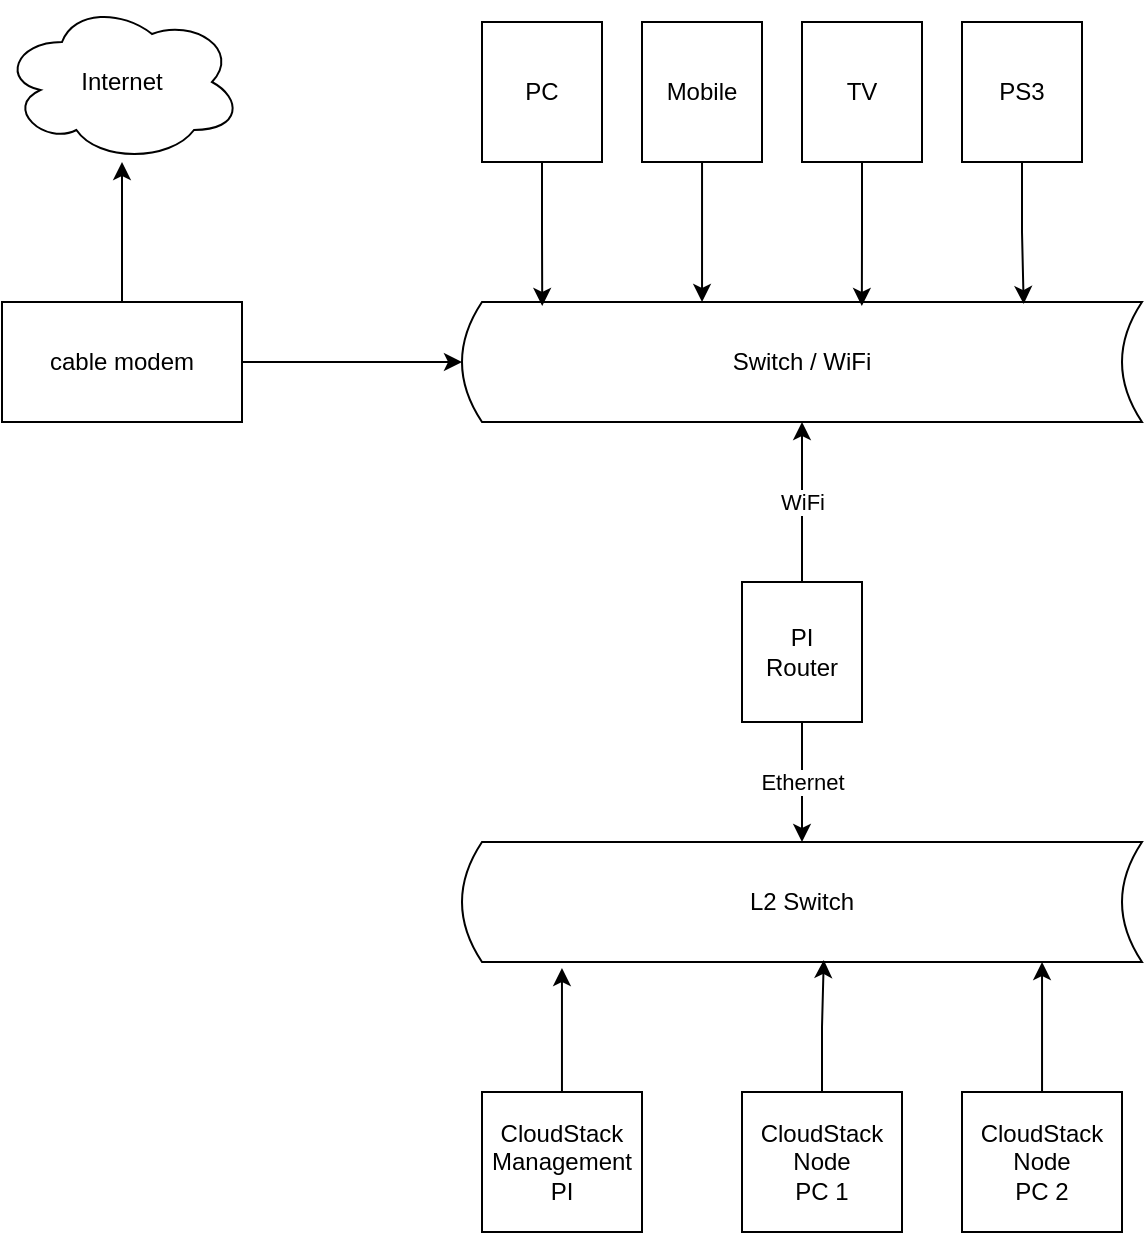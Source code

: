 <mxfile version="20.2.5" type="github">
  <diagram id="CX5lCBe5LM3Lo2Z-0TtP" name="Seite-1">
    <mxGraphModel dx="870" dy="669" grid="1" gridSize="10" guides="1" tooltips="1" connect="1" arrows="1" fold="1" page="1" pageScale="1" pageWidth="827" pageHeight="1169" math="0" shadow="0">
      <root>
        <mxCell id="0" />
        <mxCell id="1" parent="0" />
        <mxCell id="B9oCBAkTF9d_TvBwaNAW-6" style="edgeStyle=orthogonalEdgeStyle;rounded=0;orthogonalLoop=1;jettySize=auto;html=1;" edge="1" parent="1" source="B9oCBAkTF9d_TvBwaNAW-4" target="B9oCBAkTF9d_TvBwaNAW-5">
          <mxGeometry relative="1" as="geometry" />
        </mxCell>
        <mxCell id="B9oCBAkTF9d_TvBwaNAW-8" style="edgeStyle=orthogonalEdgeStyle;rounded=0;orthogonalLoop=1;jettySize=auto;html=1;" edge="1" parent="1" source="B9oCBAkTF9d_TvBwaNAW-4" target="B9oCBAkTF9d_TvBwaNAW-7">
          <mxGeometry relative="1" as="geometry" />
        </mxCell>
        <mxCell id="B9oCBAkTF9d_TvBwaNAW-4" value="&lt;div&gt;cable modem&lt;/div&gt;" style="rounded=0;whiteSpace=wrap;html=1;" vertex="1" parent="1">
          <mxGeometry x="130" y="190" width="120" height="60" as="geometry" />
        </mxCell>
        <mxCell id="B9oCBAkTF9d_TvBwaNAW-5" value="Internet" style="ellipse;shape=cloud;whiteSpace=wrap;html=1;" vertex="1" parent="1">
          <mxGeometry x="130" y="40" width="120" height="80" as="geometry" />
        </mxCell>
        <mxCell id="B9oCBAkTF9d_TvBwaNAW-7" value="Switch / WiFi" style="shape=dataStorage;whiteSpace=wrap;html=1;fixedSize=1;size=10;" vertex="1" parent="1">
          <mxGeometry x="360" y="190" width="340" height="60" as="geometry" />
        </mxCell>
        <mxCell id="B9oCBAkTF9d_TvBwaNAW-13" style="edgeStyle=orthogonalEdgeStyle;rounded=0;orthogonalLoop=1;jettySize=auto;html=1;entryX=0.118;entryY=0.033;entryDx=0;entryDy=0;entryPerimeter=0;" edge="1" parent="1" source="B9oCBAkTF9d_TvBwaNAW-9" target="B9oCBAkTF9d_TvBwaNAW-7">
          <mxGeometry relative="1" as="geometry" />
        </mxCell>
        <mxCell id="B9oCBAkTF9d_TvBwaNAW-9" value="PC" style="rounded=0;whiteSpace=wrap;html=1;" vertex="1" parent="1">
          <mxGeometry x="370" y="50" width="60" height="70" as="geometry" />
        </mxCell>
        <mxCell id="B9oCBAkTF9d_TvBwaNAW-14" style="edgeStyle=orthogonalEdgeStyle;rounded=0;orthogonalLoop=1;jettySize=auto;html=1;entryX=0.353;entryY=0;entryDx=0;entryDy=0;entryPerimeter=0;" edge="1" parent="1" source="B9oCBAkTF9d_TvBwaNAW-10" target="B9oCBAkTF9d_TvBwaNAW-7">
          <mxGeometry relative="1" as="geometry" />
        </mxCell>
        <mxCell id="B9oCBAkTF9d_TvBwaNAW-10" value="Mobile" style="rounded=0;whiteSpace=wrap;html=1;" vertex="1" parent="1">
          <mxGeometry x="450" y="50" width="60" height="70" as="geometry" />
        </mxCell>
        <mxCell id="B9oCBAkTF9d_TvBwaNAW-15" style="edgeStyle=orthogonalEdgeStyle;rounded=0;orthogonalLoop=1;jettySize=auto;html=1;entryX=0.588;entryY=0.033;entryDx=0;entryDy=0;entryPerimeter=0;" edge="1" parent="1" source="B9oCBAkTF9d_TvBwaNAW-11" target="B9oCBAkTF9d_TvBwaNAW-7">
          <mxGeometry relative="1" as="geometry" />
        </mxCell>
        <mxCell id="B9oCBAkTF9d_TvBwaNAW-11" value="TV" style="rounded=0;whiteSpace=wrap;html=1;" vertex="1" parent="1">
          <mxGeometry x="530" y="50" width="60" height="70" as="geometry" />
        </mxCell>
        <mxCell id="B9oCBAkTF9d_TvBwaNAW-16" style="edgeStyle=orthogonalEdgeStyle;rounded=0;orthogonalLoop=1;jettySize=auto;html=1;entryX=0.826;entryY=0.017;entryDx=0;entryDy=0;entryPerimeter=0;" edge="1" parent="1" source="B9oCBAkTF9d_TvBwaNAW-12" target="B9oCBAkTF9d_TvBwaNAW-7">
          <mxGeometry relative="1" as="geometry" />
        </mxCell>
        <mxCell id="B9oCBAkTF9d_TvBwaNAW-12" value="PS3" style="rounded=0;whiteSpace=wrap;html=1;" vertex="1" parent="1">
          <mxGeometry x="610" y="50" width="60" height="70" as="geometry" />
        </mxCell>
        <mxCell id="B9oCBAkTF9d_TvBwaNAW-22" value="WiFi" style="edgeStyle=orthogonalEdgeStyle;rounded=0;orthogonalLoop=1;jettySize=auto;html=1;" edge="1" parent="1" source="B9oCBAkTF9d_TvBwaNAW-21" target="B9oCBAkTF9d_TvBwaNAW-7">
          <mxGeometry relative="1" as="geometry" />
        </mxCell>
        <mxCell id="B9oCBAkTF9d_TvBwaNAW-24" value="Ethernet" style="edgeStyle=orthogonalEdgeStyle;rounded=0;orthogonalLoop=1;jettySize=auto;html=1;exitX=0.5;exitY=1;exitDx=0;exitDy=0;" edge="1" parent="1" source="B9oCBAkTF9d_TvBwaNAW-21" target="B9oCBAkTF9d_TvBwaNAW-23">
          <mxGeometry relative="1" as="geometry" />
        </mxCell>
        <mxCell id="B9oCBAkTF9d_TvBwaNAW-21" value="&lt;div&gt;PI&lt;/div&gt;&lt;div&gt;Router&lt;br&gt;&lt;/div&gt;" style="rounded=0;whiteSpace=wrap;html=1;" vertex="1" parent="1">
          <mxGeometry x="500" y="330" width="60" height="70" as="geometry" />
        </mxCell>
        <mxCell id="B9oCBAkTF9d_TvBwaNAW-23" value="L2 Switch" style="shape=dataStorage;whiteSpace=wrap;html=1;fixedSize=1;size=10;" vertex="1" parent="1">
          <mxGeometry x="360" y="460" width="340" height="60" as="geometry" />
        </mxCell>
        <mxCell id="B9oCBAkTF9d_TvBwaNAW-26" style="edgeStyle=orthogonalEdgeStyle;rounded=0;orthogonalLoop=1;jettySize=auto;html=1;entryX=0.147;entryY=1.05;entryDx=0;entryDy=0;entryPerimeter=0;" edge="1" parent="1" source="B9oCBAkTF9d_TvBwaNAW-25" target="B9oCBAkTF9d_TvBwaNAW-23">
          <mxGeometry relative="1" as="geometry" />
        </mxCell>
        <mxCell id="B9oCBAkTF9d_TvBwaNAW-25" value="&lt;div&gt;CloudStack&lt;/div&gt;&lt;div&gt;Management&lt;/div&gt;&lt;div&gt;PI&lt;br&gt;&lt;/div&gt;" style="rounded=0;whiteSpace=wrap;html=1;" vertex="1" parent="1">
          <mxGeometry x="370" y="585" width="80" height="70" as="geometry" />
        </mxCell>
        <mxCell id="B9oCBAkTF9d_TvBwaNAW-28" style="edgeStyle=orthogonalEdgeStyle;rounded=0;orthogonalLoop=1;jettySize=auto;html=1;entryX=0.532;entryY=0.983;entryDx=0;entryDy=0;entryPerimeter=0;" edge="1" parent="1" source="B9oCBAkTF9d_TvBwaNAW-27" target="B9oCBAkTF9d_TvBwaNAW-23">
          <mxGeometry relative="1" as="geometry" />
        </mxCell>
        <mxCell id="B9oCBAkTF9d_TvBwaNAW-27" value="&lt;div&gt;CloudStack&lt;/div&gt;Node&lt;br&gt;PC 1" style="rounded=0;whiteSpace=wrap;html=1;" vertex="1" parent="1">
          <mxGeometry x="500" y="585" width="80" height="70" as="geometry" />
        </mxCell>
        <mxCell id="B9oCBAkTF9d_TvBwaNAW-31" style="edgeStyle=orthogonalEdgeStyle;rounded=0;orthogonalLoop=1;jettySize=auto;html=1;entryX=0.853;entryY=1;entryDx=0;entryDy=0;entryPerimeter=0;" edge="1" parent="1" source="B9oCBAkTF9d_TvBwaNAW-29" target="B9oCBAkTF9d_TvBwaNAW-23">
          <mxGeometry relative="1" as="geometry" />
        </mxCell>
        <mxCell id="B9oCBAkTF9d_TvBwaNAW-29" value="&lt;div&gt;CloudStack&lt;/div&gt;Node&lt;br&gt;PC 2" style="rounded=0;whiteSpace=wrap;html=1;" vertex="1" parent="1">
          <mxGeometry x="610" y="585" width="80" height="70" as="geometry" />
        </mxCell>
      </root>
    </mxGraphModel>
  </diagram>
</mxfile>
